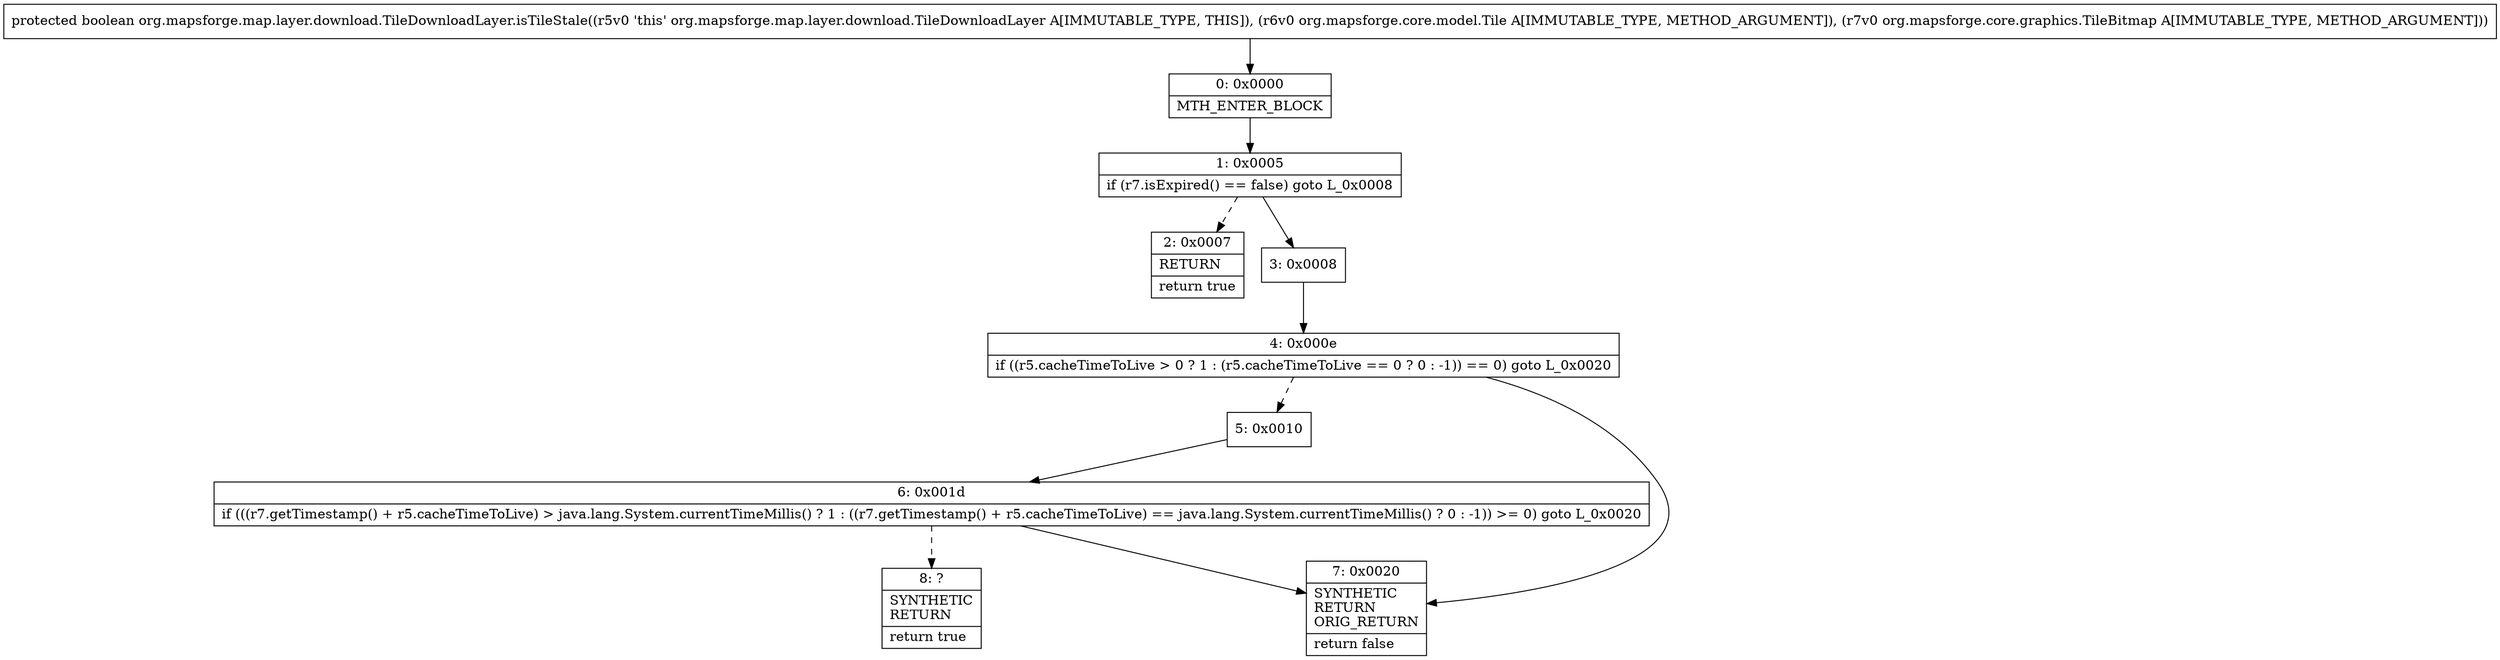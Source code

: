 digraph "CFG fororg.mapsforge.map.layer.download.TileDownloadLayer.isTileStale(Lorg\/mapsforge\/core\/model\/Tile;Lorg\/mapsforge\/core\/graphics\/TileBitmap;)Z" {
Node_0 [shape=record,label="{0\:\ 0x0000|MTH_ENTER_BLOCK\l}"];
Node_1 [shape=record,label="{1\:\ 0x0005|if (r7.isExpired() == false) goto L_0x0008\l}"];
Node_2 [shape=record,label="{2\:\ 0x0007|RETURN\l|return true\l}"];
Node_3 [shape=record,label="{3\:\ 0x0008}"];
Node_4 [shape=record,label="{4\:\ 0x000e|if ((r5.cacheTimeToLive \> 0 ? 1 : (r5.cacheTimeToLive == 0 ? 0 : \-1)) == 0) goto L_0x0020\l}"];
Node_5 [shape=record,label="{5\:\ 0x0010}"];
Node_6 [shape=record,label="{6\:\ 0x001d|if (((r7.getTimestamp() + r5.cacheTimeToLive) \> java.lang.System.currentTimeMillis() ? 1 : ((r7.getTimestamp() + r5.cacheTimeToLive) == java.lang.System.currentTimeMillis() ? 0 : \-1)) \>= 0) goto L_0x0020\l}"];
Node_7 [shape=record,label="{7\:\ 0x0020|SYNTHETIC\lRETURN\lORIG_RETURN\l|return false\l}"];
Node_8 [shape=record,label="{8\:\ ?|SYNTHETIC\lRETURN\l|return true\l}"];
MethodNode[shape=record,label="{protected boolean org.mapsforge.map.layer.download.TileDownloadLayer.isTileStale((r5v0 'this' org.mapsforge.map.layer.download.TileDownloadLayer A[IMMUTABLE_TYPE, THIS]), (r6v0 org.mapsforge.core.model.Tile A[IMMUTABLE_TYPE, METHOD_ARGUMENT]), (r7v0 org.mapsforge.core.graphics.TileBitmap A[IMMUTABLE_TYPE, METHOD_ARGUMENT])) }"];
MethodNode -> Node_0;
Node_0 -> Node_1;
Node_1 -> Node_2[style=dashed];
Node_1 -> Node_3;
Node_3 -> Node_4;
Node_4 -> Node_5[style=dashed];
Node_4 -> Node_7;
Node_5 -> Node_6;
Node_6 -> Node_7;
Node_6 -> Node_8[style=dashed];
}

